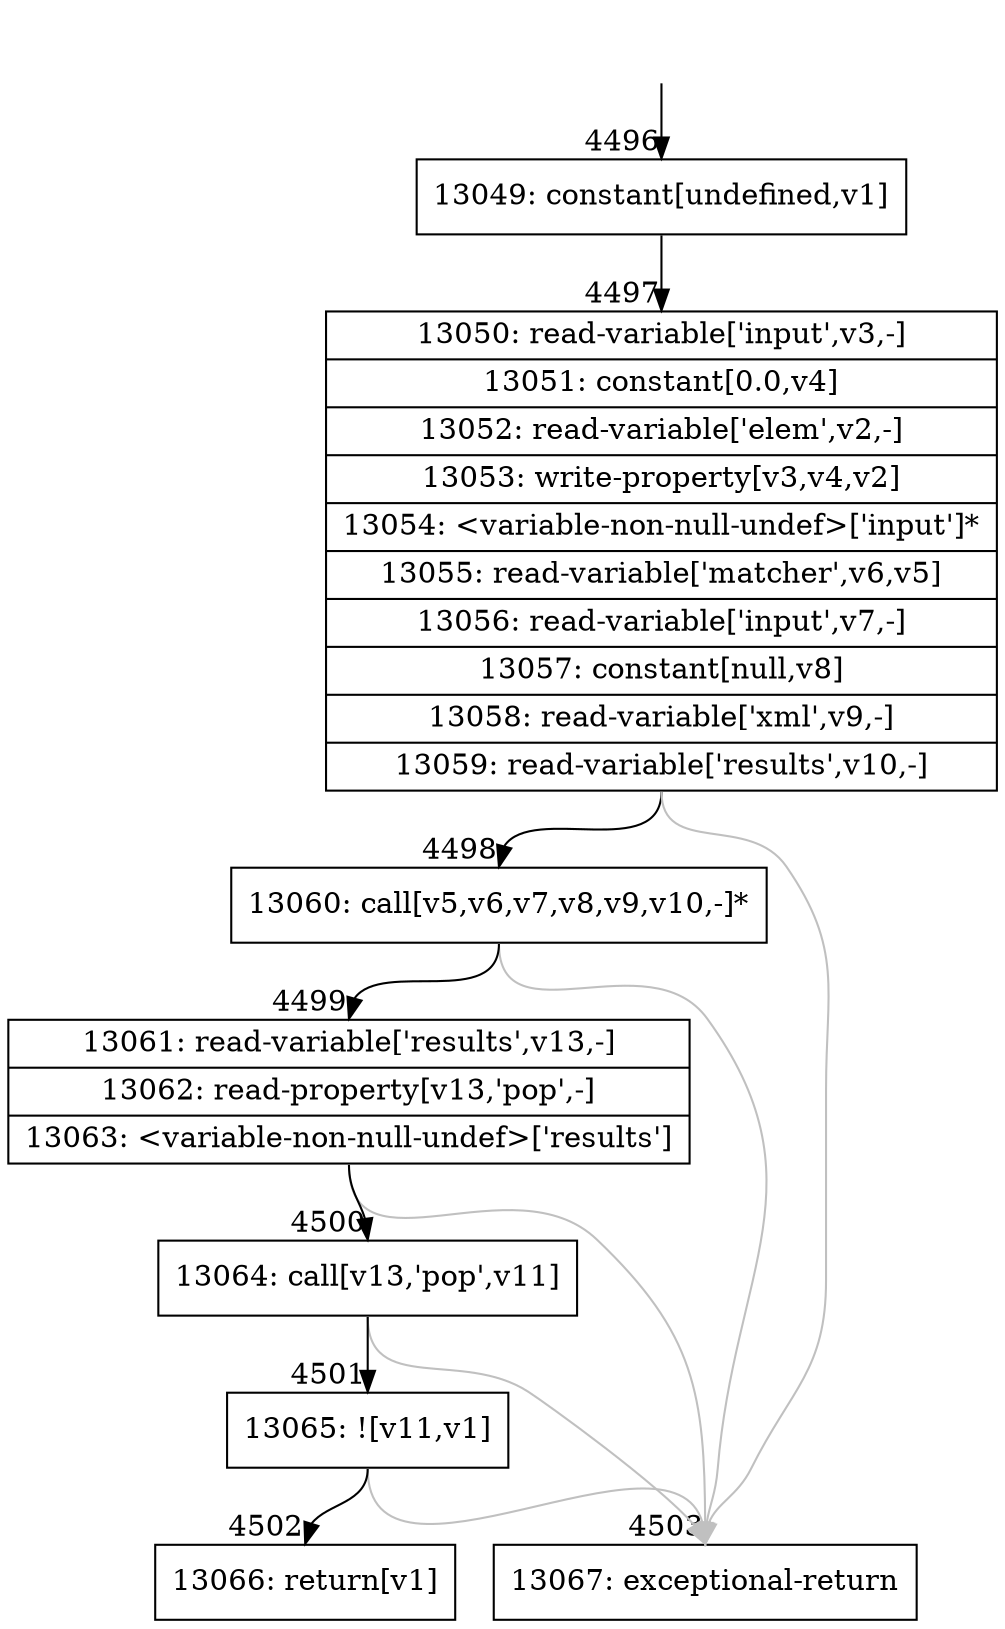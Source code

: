 digraph {
rankdir="TD"
BB_entry291[shape=none,label=""];
BB_entry291 -> BB4496 [tailport=s, headport=n, headlabel="    4496"]
BB4496 [shape=record label="{13049: constant[undefined,v1]}" ] 
BB4496 -> BB4497 [tailport=s, headport=n, headlabel="      4497"]
BB4497 [shape=record label="{13050: read-variable['input',v3,-]|13051: constant[0.0,v4]|13052: read-variable['elem',v2,-]|13053: write-property[v3,v4,v2]|13054: \<variable-non-null-undef\>['input']*|13055: read-variable['matcher',v6,v5]|13056: read-variable['input',v7,-]|13057: constant[null,v8]|13058: read-variable['xml',v9,-]|13059: read-variable['results',v10,-]}" ] 
BB4497 -> BB4498 [tailport=s, headport=n, headlabel="      4498"]
BB4497 -> BB4503 [tailport=s, headport=n, color=gray, headlabel="      4503"]
BB4498 [shape=record label="{13060: call[v5,v6,v7,v8,v9,v10,-]*}" ] 
BB4498 -> BB4499 [tailport=s, headport=n, headlabel="      4499"]
BB4498 -> BB4503 [tailport=s, headport=n, color=gray]
BB4499 [shape=record label="{13061: read-variable['results',v13,-]|13062: read-property[v13,'pop',-]|13063: \<variable-non-null-undef\>['results']}" ] 
BB4499 -> BB4500 [tailport=s, headport=n, headlabel="      4500"]
BB4499 -> BB4503 [tailport=s, headport=n, color=gray]
BB4500 [shape=record label="{13064: call[v13,'pop',v11]}" ] 
BB4500 -> BB4501 [tailport=s, headport=n, headlabel="      4501"]
BB4500 -> BB4503 [tailport=s, headport=n, color=gray]
BB4501 [shape=record label="{13065: ![v11,v1]}" ] 
BB4501 -> BB4502 [tailport=s, headport=n, headlabel="      4502"]
BB4501 -> BB4503 [tailport=s, headport=n, color=gray]
BB4502 [shape=record label="{13066: return[v1]}" ] 
BB4503 [shape=record label="{13067: exceptional-return}" ] 
}
